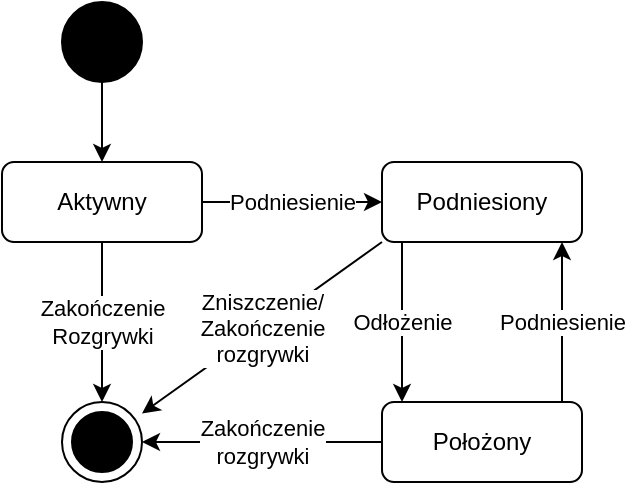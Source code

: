 <mxfile version="12.5.1" type="device"><diagram id="5NAalhfKXaNcqnfMQohT" name="Page-1"><mxGraphModel dx="497" dy="534" grid="1" gridSize="10" guides="1" tooltips="1" connect="1" arrows="1" fold="1" page="1" pageScale="1" pageWidth="827" pageHeight="1169" math="0" shadow="0"><root><mxCell id="0"/><mxCell id="1" parent="0"/><mxCell id="dgkn8dzZgbsSLtnVd8OW-6" style="edgeStyle=orthogonalEdgeStyle;rounded=0;orthogonalLoop=1;jettySize=auto;html=1;" edge="1" parent="1" source="dgkn8dzZgbsSLtnVd8OW-1" target="dgkn8dzZgbsSLtnVd8OW-2"><mxGeometry relative="1" as="geometry"/></mxCell><mxCell id="dgkn8dzZgbsSLtnVd8OW-1" value="" style="shape=ellipse;html=1;fillColor=#000000;fontSize=18;fontColor=#ffffff;" vertex="1" parent="1"><mxGeometry x="120" y="80" width="40" height="40" as="geometry"/></mxCell><mxCell id="dgkn8dzZgbsSLtnVd8OW-7" value="Podniesienie" style="edgeStyle=orthogonalEdgeStyle;rounded=0;orthogonalLoop=1;jettySize=auto;html=1;" edge="1" parent="1" source="dgkn8dzZgbsSLtnVd8OW-2" target="dgkn8dzZgbsSLtnVd8OW-3"><mxGeometry relative="1" as="geometry"/></mxCell><mxCell id="dgkn8dzZgbsSLtnVd8OW-16" value="Zakończenie&lt;br&gt;Rozgrywki" style="edgeStyle=orthogonalEdgeStyle;rounded=0;orthogonalLoop=1;jettySize=auto;html=1;" edge="1" parent="1" source="dgkn8dzZgbsSLtnVd8OW-2" target="dgkn8dzZgbsSLtnVd8OW-15"><mxGeometry relative="1" as="geometry"/></mxCell><mxCell id="dgkn8dzZgbsSLtnVd8OW-2" value="Aktywny" style="shape=rect;rounded=1;html=1;whiteSpace=wrap;align=center;" vertex="1" parent="1"><mxGeometry x="90" y="160" width="100" height="40" as="geometry"/></mxCell><mxCell id="dgkn8dzZgbsSLtnVd8OW-10" value="Odłożenie" style="edgeStyle=orthogonalEdgeStyle;rounded=0;orthogonalLoop=1;jettySize=auto;html=1;" edge="1" parent="1" source="dgkn8dzZgbsSLtnVd8OW-3" target="dgkn8dzZgbsSLtnVd8OW-8"><mxGeometry relative="1" as="geometry"><Array as="points"><mxPoint x="290" y="240"/><mxPoint x="290" y="240"/></Array></mxGeometry></mxCell><mxCell id="dgkn8dzZgbsSLtnVd8OW-17" value="Zniszczenie/&lt;br&gt;Zakończenie&lt;br&gt;rozgrywki" style="rounded=0;orthogonalLoop=1;jettySize=auto;html=1;exitX=0;exitY=1;exitDx=0;exitDy=0;" edge="1" parent="1" source="dgkn8dzZgbsSLtnVd8OW-3" target="dgkn8dzZgbsSLtnVd8OW-15"><mxGeometry relative="1" as="geometry"/></mxCell><mxCell id="dgkn8dzZgbsSLtnVd8OW-3" value="Podniesiony" style="shape=rect;rounded=1;html=1;whiteSpace=wrap;align=center;" vertex="1" parent="1"><mxGeometry x="280" y="160" width="100" height="40" as="geometry"/></mxCell><mxCell id="dgkn8dzZgbsSLtnVd8OW-12" value="Podniesienie" style="edgeStyle=orthogonalEdgeStyle;rounded=0;orthogonalLoop=1;jettySize=auto;html=1;" edge="1" parent="1" source="dgkn8dzZgbsSLtnVd8OW-8" target="dgkn8dzZgbsSLtnVd8OW-3"><mxGeometry relative="1" as="geometry"><Array as="points"><mxPoint x="370" y="240"/><mxPoint x="370" y="240"/></Array></mxGeometry></mxCell><mxCell id="dgkn8dzZgbsSLtnVd8OW-18" value="Zakończenie&lt;br&gt;rozgrywki" style="edgeStyle=orthogonalEdgeStyle;rounded=0;orthogonalLoop=1;jettySize=auto;html=1;" edge="1" parent="1" source="dgkn8dzZgbsSLtnVd8OW-8" target="dgkn8dzZgbsSLtnVd8OW-15"><mxGeometry relative="1" as="geometry"/></mxCell><mxCell id="dgkn8dzZgbsSLtnVd8OW-8" value="Położony" style="shape=rect;rounded=1;html=1;whiteSpace=wrap;align=center;" vertex="1" parent="1"><mxGeometry x="280" y="280" width="100" height="40" as="geometry"/></mxCell><mxCell id="dgkn8dzZgbsSLtnVd8OW-15" value="" style="shape=mxgraph.sysml.actFinal;html=1;verticalLabelPosition=bottom;labelBackgroundColor=#ffffff;verticalAlign=top;" vertex="1" parent="1"><mxGeometry x="120" y="280" width="40" height="40" as="geometry"/></mxCell></root></mxGraphModel></diagram></mxfile>